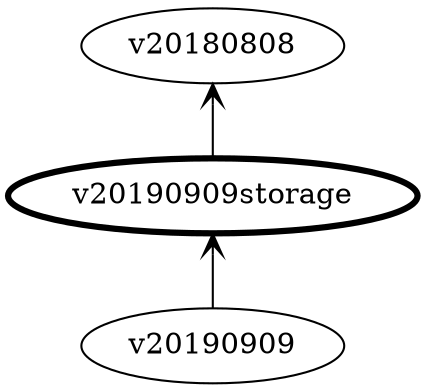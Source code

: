 graph G {
    node [shape=ellipse, group=api, rank=same];
    v20180808;
    v20190909;

    node [shape=ellipse, penwidth=3];
    v20190909storage;

    edge [arrowhead=vee, arrowtail=vee, dir=back];
    v20180808 -- v20190909storage;
    v20190909storage -- v20190909
}

